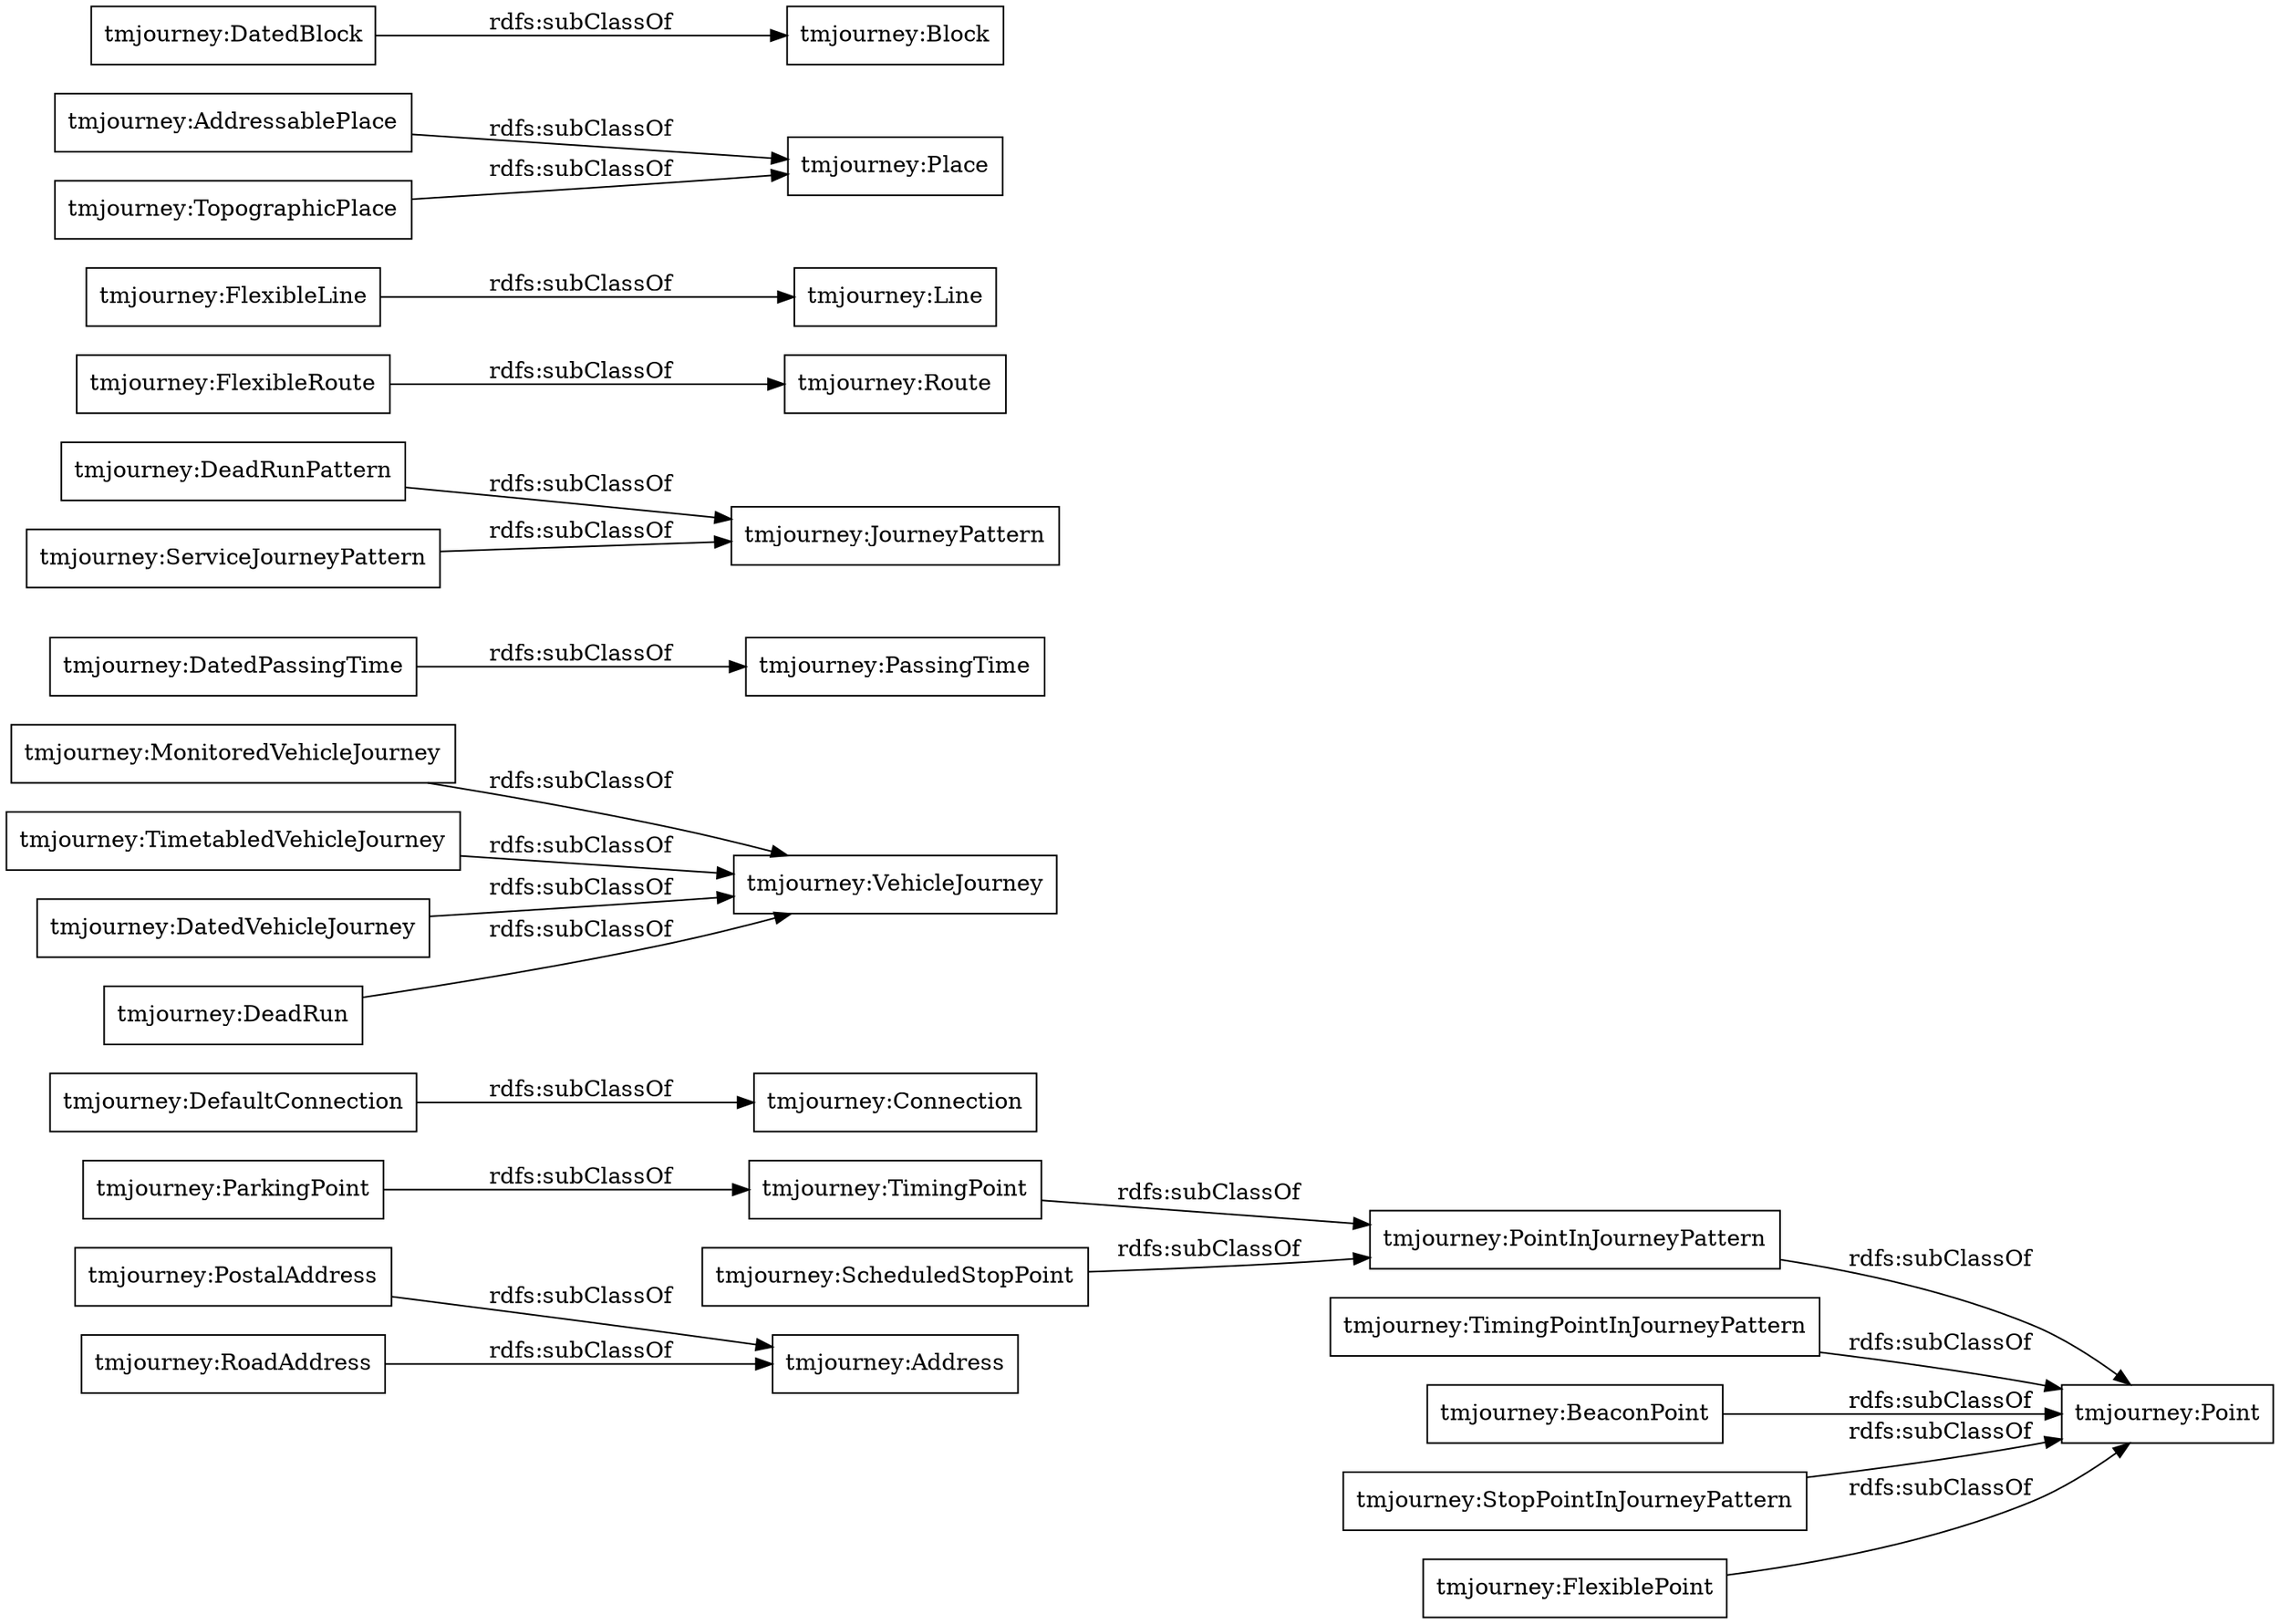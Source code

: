 digraph ar2dtool_diagram { 
rankdir=LR;
size="1000"
node [shape = rectangle, color="black"]; "tmjourney:PostalAddress" "tmjourney:Address" "tmjourney:ParkingPoint" "tmjourney:Connection" "tmjourney:Point" "tmjourney:TimingPointInJourneyPattern" "tmjourney:BeaconPoint" "tmjourney:MonitoredVehicleJourney" "tmjourney:PassingTime" "tmjourney:VehicleJourney" "tmjourney:StopPointInJourneyPattern" "tmjourney:DeadRunPattern" "tmjourney:FlexibleRoute" "tmjourney:FlexibleLine" "tmjourney:TimingPoint" "tmjourney:Route" "tmjourney:DefaultConnection" "tmjourney:JourneyPattern" "tmjourney:ServiceJourneyPattern" "tmjourney:TimetabledVehicleJourney" "tmjourney:AddressablePlace" "tmjourney:ScheduledStopPoint" "tmjourney:DatedVehicleJourney" "tmjourney:DatedBlock" "tmjourney:DeadRun" "tmjourney:FlexiblePoint" "tmjourney:Line" "tmjourney:Place" "tmjourney:TopographicPlace" "tmjourney:Block" "tmjourney:PointInJourneyPattern" "tmjourney:DatedPassingTime" "tmjourney:RoadAddress" ; /*classes style*/
	"tmjourney:TopographicPlace" -> "tmjourney:Place" [ label = "rdfs:subClassOf" ];
	"tmjourney:FlexibleRoute" -> "tmjourney:Route" [ label = "rdfs:subClassOf" ];
	"tmjourney:ServiceJourneyPattern" -> "tmjourney:JourneyPattern" [ label = "rdfs:subClassOf" ];
	"tmjourney:TimingPoint" -> "tmjourney:PointInJourneyPattern" [ label = "rdfs:subClassOf" ];
	"tmjourney:FlexibleLine" -> "tmjourney:Line" [ label = "rdfs:subClassOf" ];
	"tmjourney:DatedVehicleJourney" -> "tmjourney:VehicleJourney" [ label = "rdfs:subClassOf" ];
	"tmjourney:DeadRunPattern" -> "tmjourney:JourneyPattern" [ label = "rdfs:subClassOf" ];
	"tmjourney:StopPointInJourneyPattern" -> "tmjourney:Point" [ label = "rdfs:subClassOf" ];
	"tmjourney:DeadRun" -> "tmjourney:VehicleJourney" [ label = "rdfs:subClassOf" ];
	"tmjourney:DatedBlock" -> "tmjourney:Block" [ label = "rdfs:subClassOf" ];
	"tmjourney:DatedPassingTime" -> "tmjourney:PassingTime" [ label = "rdfs:subClassOf" ];
	"tmjourney:AddressablePlace" -> "tmjourney:Place" [ label = "rdfs:subClassOf" ];
	"tmjourney:PointInJourneyPattern" -> "tmjourney:Point" [ label = "rdfs:subClassOf" ];
	"tmjourney:TimingPointInJourneyPattern" -> "tmjourney:Point" [ label = "rdfs:subClassOf" ];
	"tmjourney:BeaconPoint" -> "tmjourney:Point" [ label = "rdfs:subClassOf" ];
	"tmjourney:RoadAddress" -> "tmjourney:Address" [ label = "rdfs:subClassOf" ];
	"tmjourney:ParkingPoint" -> "tmjourney:TimingPoint" [ label = "rdfs:subClassOf" ];
	"tmjourney:FlexiblePoint" -> "tmjourney:Point" [ label = "rdfs:subClassOf" ];
	"tmjourney:DefaultConnection" -> "tmjourney:Connection" [ label = "rdfs:subClassOf" ];
	"tmjourney:PostalAddress" -> "tmjourney:Address" [ label = "rdfs:subClassOf" ];
	"tmjourney:MonitoredVehicleJourney" -> "tmjourney:VehicleJourney" [ label = "rdfs:subClassOf" ];
	"tmjourney:TimetabledVehicleJourney" -> "tmjourney:VehicleJourney" [ label = "rdfs:subClassOf" ];
	"tmjourney:ScheduledStopPoint" -> "tmjourney:PointInJourneyPattern" [ label = "rdfs:subClassOf" ];

}
